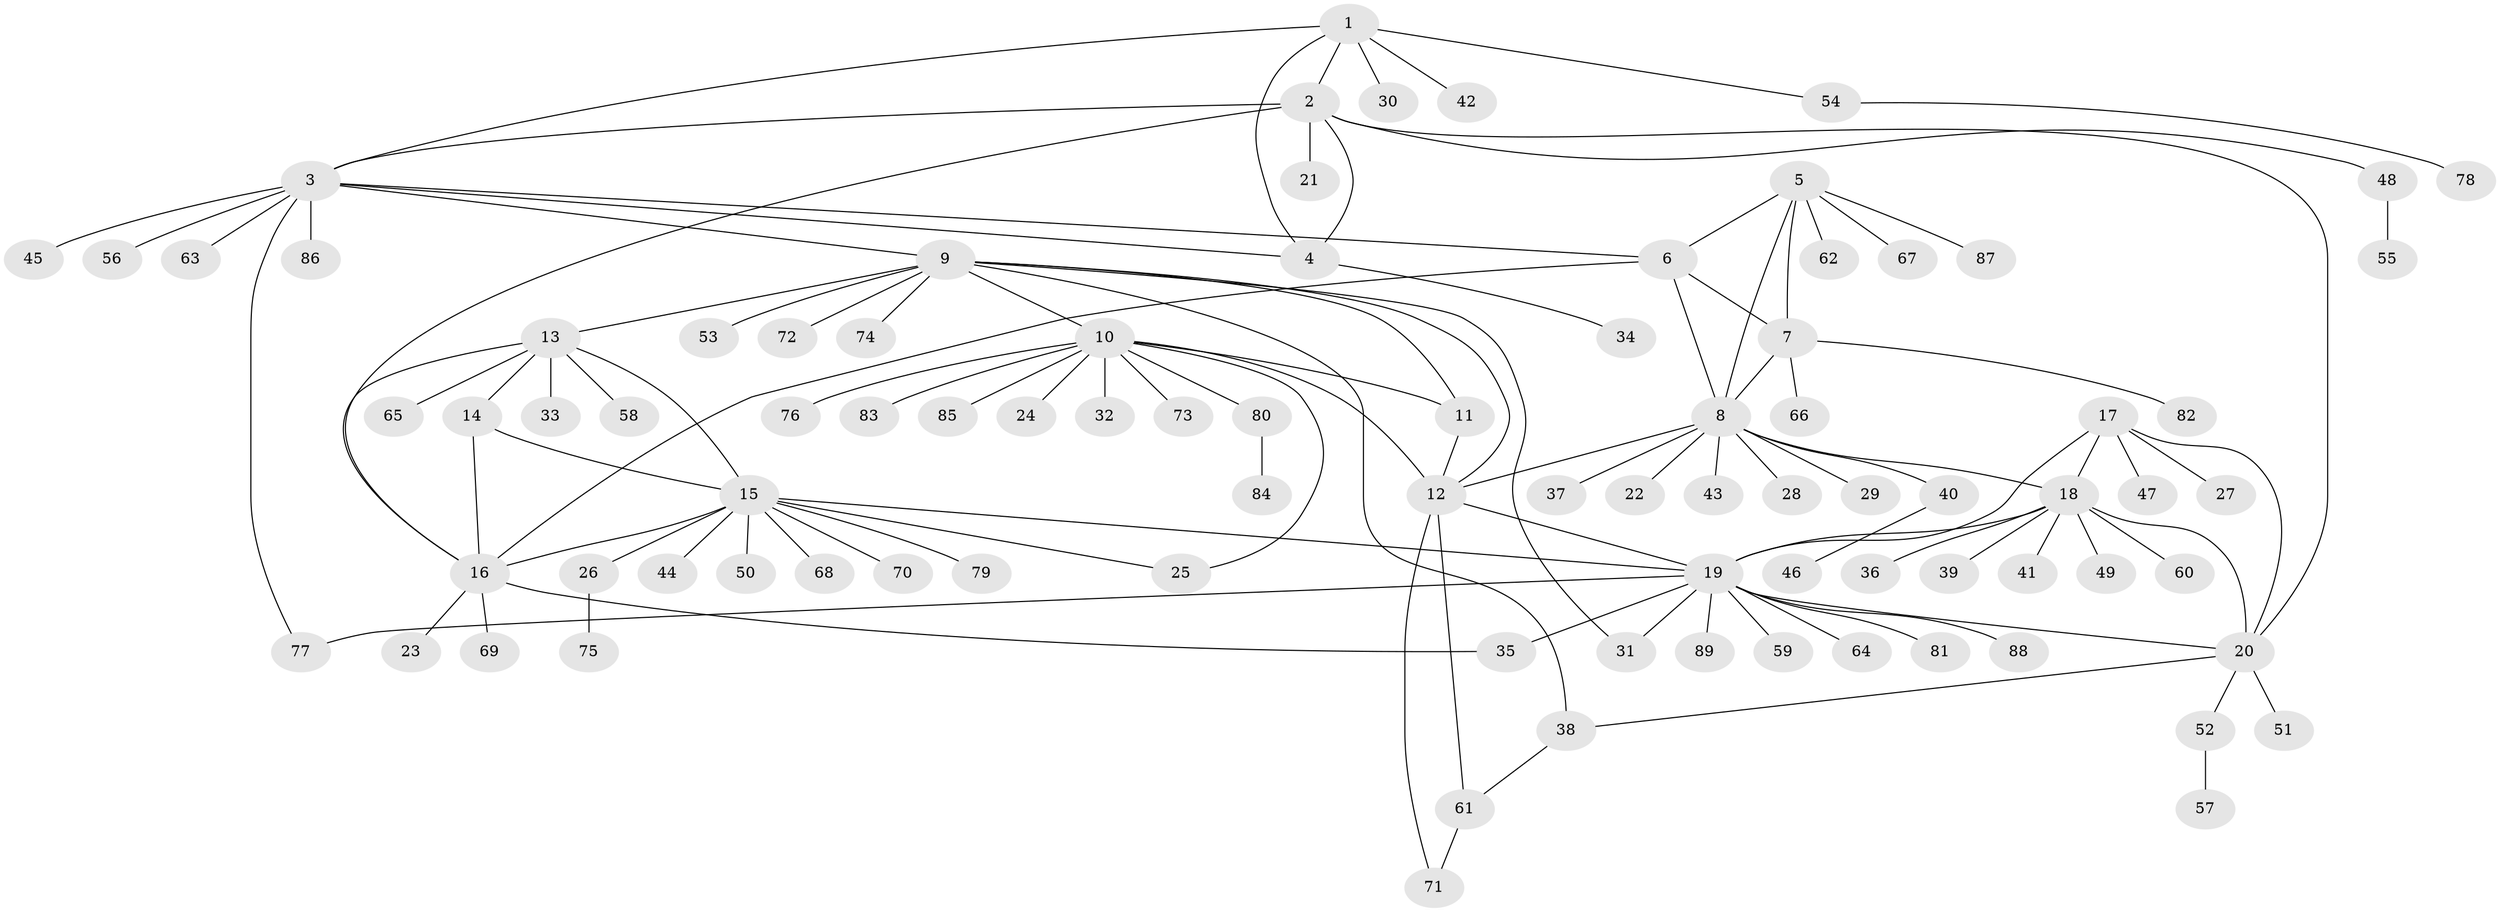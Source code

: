 // Generated by graph-tools (version 1.1) at 2025/37/03/09/25 02:37:39]
// undirected, 89 vertices, 116 edges
graph export_dot {
graph [start="1"]
  node [color=gray90,style=filled];
  1;
  2;
  3;
  4;
  5;
  6;
  7;
  8;
  9;
  10;
  11;
  12;
  13;
  14;
  15;
  16;
  17;
  18;
  19;
  20;
  21;
  22;
  23;
  24;
  25;
  26;
  27;
  28;
  29;
  30;
  31;
  32;
  33;
  34;
  35;
  36;
  37;
  38;
  39;
  40;
  41;
  42;
  43;
  44;
  45;
  46;
  47;
  48;
  49;
  50;
  51;
  52;
  53;
  54;
  55;
  56;
  57;
  58;
  59;
  60;
  61;
  62;
  63;
  64;
  65;
  66;
  67;
  68;
  69;
  70;
  71;
  72;
  73;
  74;
  75;
  76;
  77;
  78;
  79;
  80;
  81;
  82;
  83;
  84;
  85;
  86;
  87;
  88;
  89;
  1 -- 2;
  1 -- 3;
  1 -- 4;
  1 -- 30;
  1 -- 42;
  1 -- 54;
  2 -- 3;
  2 -- 4;
  2 -- 16;
  2 -- 20;
  2 -- 21;
  2 -- 48;
  3 -- 4;
  3 -- 6;
  3 -- 9;
  3 -- 45;
  3 -- 56;
  3 -- 63;
  3 -- 77;
  3 -- 86;
  4 -- 34;
  5 -- 6;
  5 -- 7;
  5 -- 8;
  5 -- 62;
  5 -- 67;
  5 -- 87;
  6 -- 7;
  6 -- 8;
  6 -- 16;
  7 -- 8;
  7 -- 66;
  7 -- 82;
  8 -- 12;
  8 -- 18;
  8 -- 22;
  8 -- 28;
  8 -- 29;
  8 -- 37;
  8 -- 40;
  8 -- 43;
  9 -- 10;
  9 -- 11;
  9 -- 12;
  9 -- 13;
  9 -- 31;
  9 -- 38;
  9 -- 53;
  9 -- 72;
  9 -- 74;
  10 -- 11;
  10 -- 12;
  10 -- 24;
  10 -- 25;
  10 -- 32;
  10 -- 73;
  10 -- 76;
  10 -- 80;
  10 -- 83;
  10 -- 85;
  11 -- 12;
  12 -- 19;
  12 -- 61;
  12 -- 71;
  13 -- 14;
  13 -- 15;
  13 -- 16;
  13 -- 33;
  13 -- 58;
  13 -- 65;
  14 -- 15;
  14 -- 16;
  15 -- 16;
  15 -- 19;
  15 -- 25;
  15 -- 26;
  15 -- 44;
  15 -- 50;
  15 -- 68;
  15 -- 70;
  15 -- 79;
  16 -- 23;
  16 -- 35;
  16 -- 69;
  17 -- 18;
  17 -- 19;
  17 -- 20;
  17 -- 27;
  17 -- 47;
  18 -- 19;
  18 -- 20;
  18 -- 36;
  18 -- 39;
  18 -- 41;
  18 -- 49;
  18 -- 60;
  19 -- 20;
  19 -- 31;
  19 -- 35;
  19 -- 59;
  19 -- 64;
  19 -- 77;
  19 -- 81;
  19 -- 88;
  19 -- 89;
  20 -- 38;
  20 -- 51;
  20 -- 52;
  26 -- 75;
  38 -- 61;
  40 -- 46;
  48 -- 55;
  52 -- 57;
  54 -- 78;
  61 -- 71;
  80 -- 84;
}
